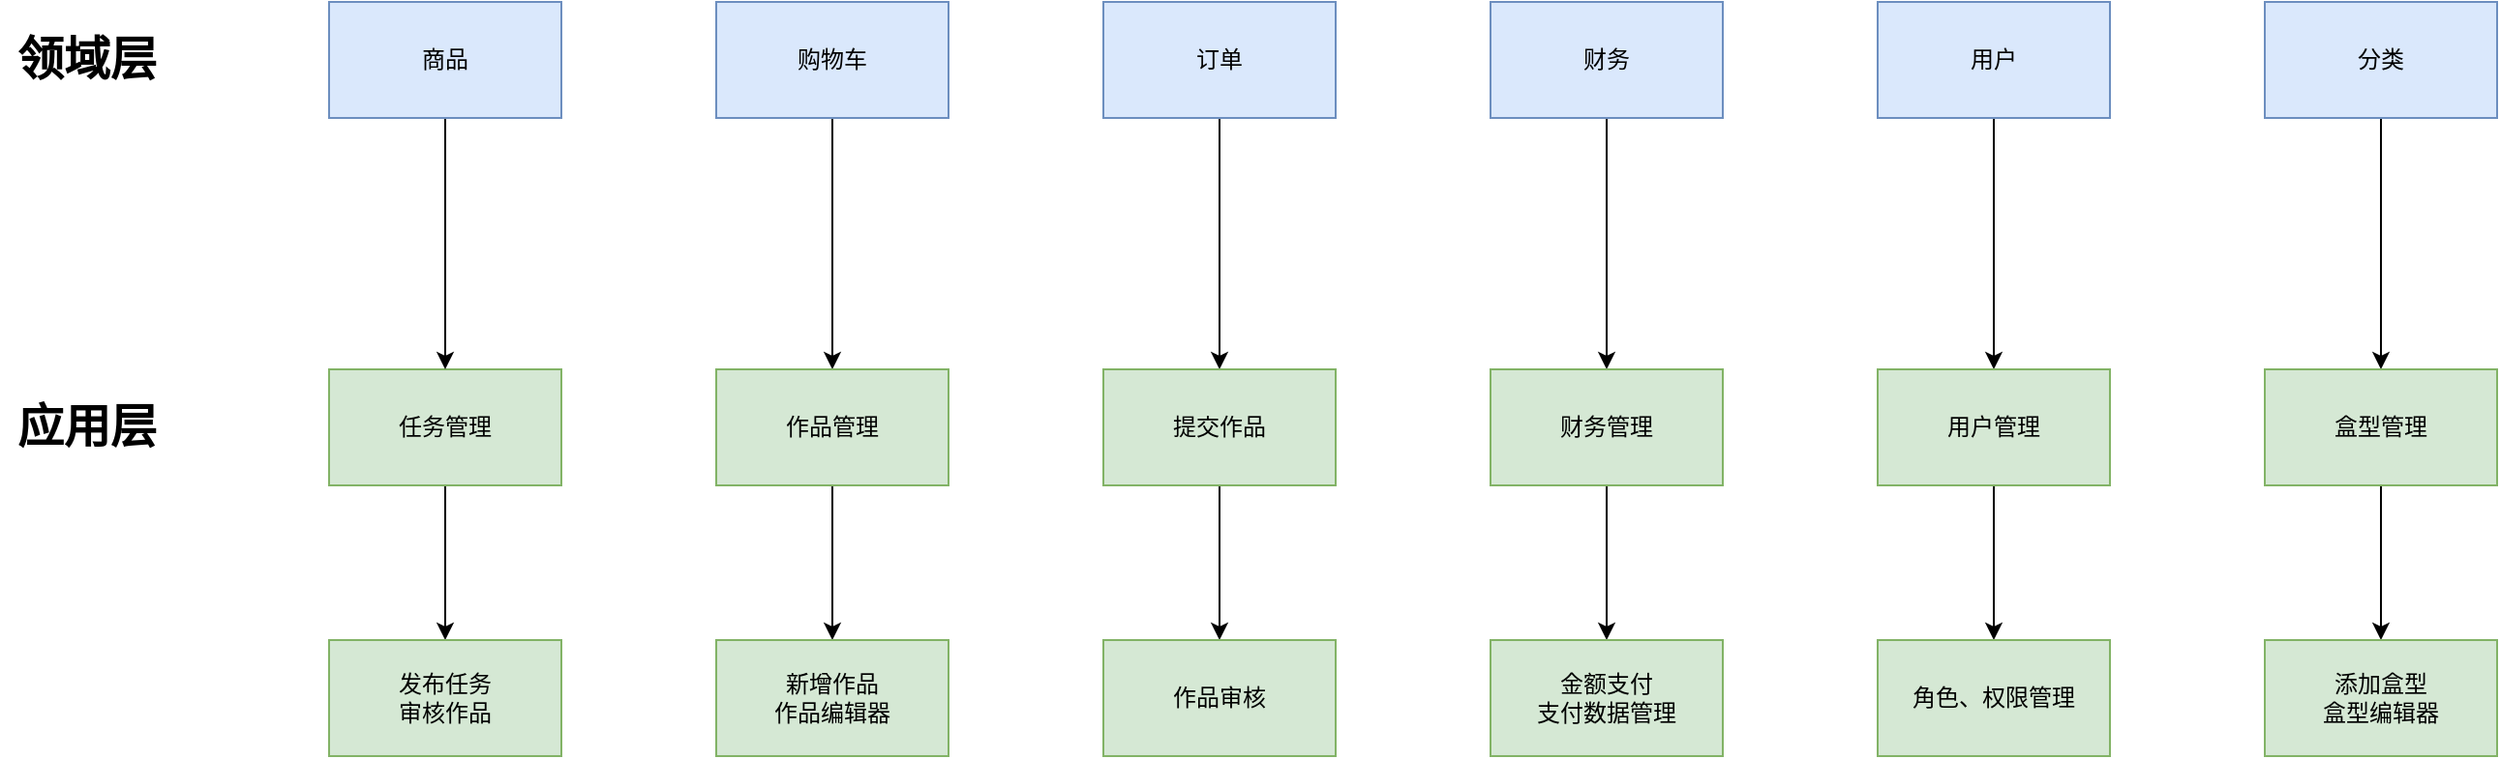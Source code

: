 <mxfile version="14.7.4" type="github">
  <diagram id="prtHgNgQTEPvFCAcTncT" name="Page-1">
    <mxGraphModel dx="2249" dy="744" grid="1" gridSize="10" guides="1" tooltips="1" connect="1" arrows="1" fold="1" page="1" pageScale="1" pageWidth="827" pageHeight="1169" math="0" shadow="0">
      <root>
        <mxCell id="0" />
        <mxCell id="1" parent="0" />
        <mxCell id="T7KhoSbm_cnwnL_aputI-23" value="" style="edgeStyle=orthogonalEdgeStyle;rounded=0;orthogonalLoop=1;jettySize=auto;html=1;" edge="1" parent="1" source="T7KhoSbm_cnwnL_aputI-1" target="T7KhoSbm_cnwnL_aputI-22">
          <mxGeometry relative="1" as="geometry" />
        </mxCell>
        <mxCell id="T7KhoSbm_cnwnL_aputI-1" value="任务管理" style="rounded=0;whiteSpace=wrap;html=1;fillColor=#d5e8d4;strokeColor=#82b366;" vertex="1" parent="1">
          <mxGeometry x="40" y="570" width="120" height="60" as="geometry" />
        </mxCell>
        <mxCell id="T7KhoSbm_cnwnL_aputI-2" value="&lt;h1&gt;&lt;font style=&quot;vertical-align: inherit&quot;&gt;&lt;font style=&quot;vertical-align: inherit&quot;&gt;&lt;font style=&quot;vertical-align: inherit&quot;&gt;&lt;font style=&quot;vertical-align: inherit&quot;&gt;&lt;font style=&quot;vertical-align: inherit&quot;&gt;&lt;font style=&quot;vertical-align: inherit&quot;&gt;应用层&lt;/font&gt;&lt;/font&gt;&lt;/font&gt;&lt;/font&gt;&lt;/font&gt;&lt;/font&gt;&lt;/h1&gt;" style="text;html=1;strokeColor=none;fillColor=none;align=center;verticalAlign=middle;whiteSpace=wrap;rounded=0;" vertex="1" parent="1">
          <mxGeometry x="-130" y="580" width="90" height="40" as="geometry" />
        </mxCell>
        <mxCell id="T7KhoSbm_cnwnL_aputI-3" value="&lt;h1&gt;&lt;font style=&quot;vertical-align: inherit&quot;&gt;&lt;font style=&quot;vertical-align: inherit&quot;&gt;&lt;font style=&quot;vertical-align: inherit&quot;&gt;&lt;font style=&quot;vertical-align: inherit&quot;&gt;&lt;font style=&quot;vertical-align: inherit&quot;&gt;&lt;font style=&quot;vertical-align: inherit&quot;&gt;&lt;font style=&quot;vertical-align: inherit&quot;&gt;&lt;font style=&quot;vertical-align: inherit&quot;&gt;领域层&lt;/font&gt;&lt;/font&gt;&lt;/font&gt;&lt;/font&gt;&lt;/font&gt;&lt;/font&gt;&lt;/font&gt;&lt;/font&gt;&lt;/h1&gt;" style="text;html=1;strokeColor=none;fillColor=none;align=center;verticalAlign=middle;whiteSpace=wrap;rounded=0;" vertex="1" parent="1">
          <mxGeometry x="-130" y="390" width="90" height="40" as="geometry" />
        </mxCell>
        <mxCell id="T7KhoSbm_cnwnL_aputI-13" style="edgeStyle=orthogonalEdgeStyle;rounded=0;orthogonalLoop=1;jettySize=auto;html=1;" edge="1" parent="1" source="T7KhoSbm_cnwnL_aputI-4" target="T7KhoSbm_cnwnL_aputI-1">
          <mxGeometry relative="1" as="geometry" />
        </mxCell>
        <mxCell id="T7KhoSbm_cnwnL_aputI-4" value="商品" style="rounded=0;whiteSpace=wrap;html=1;fillColor=#dae8fc;strokeColor=#6c8ebf;" vertex="1" parent="1">
          <mxGeometry x="40" y="380" width="120" height="60" as="geometry" />
        </mxCell>
        <mxCell id="T7KhoSbm_cnwnL_aputI-15" style="edgeStyle=orthogonalEdgeStyle;rounded=0;orthogonalLoop=1;jettySize=auto;html=1;" edge="1" parent="1" source="T7KhoSbm_cnwnL_aputI-5" target="T7KhoSbm_cnwnL_aputI-14">
          <mxGeometry relative="1" as="geometry" />
        </mxCell>
        <mxCell id="T7KhoSbm_cnwnL_aputI-5" value="订单" style="rounded=0;whiteSpace=wrap;html=1;fillColor=#dae8fc;strokeColor=#6c8ebf;" vertex="1" parent="1">
          <mxGeometry x="440" y="380" width="120" height="60" as="geometry" />
        </mxCell>
        <mxCell id="T7KhoSbm_cnwnL_aputI-19" style="edgeStyle=orthogonalEdgeStyle;rounded=0;orthogonalLoop=1;jettySize=auto;html=1;entryX=0.5;entryY=0;entryDx=0;entryDy=0;" edge="1" parent="1" source="T7KhoSbm_cnwnL_aputI-6" target="T7KhoSbm_cnwnL_aputI-16">
          <mxGeometry relative="1" as="geometry" />
        </mxCell>
        <mxCell id="T7KhoSbm_cnwnL_aputI-6" value="财务" style="rounded=0;whiteSpace=wrap;html=1;fillColor=#dae8fc;strokeColor=#6c8ebf;" vertex="1" parent="1">
          <mxGeometry x="640" y="380" width="120" height="60" as="geometry" />
        </mxCell>
        <mxCell id="T7KhoSbm_cnwnL_aputI-20" style="edgeStyle=orthogonalEdgeStyle;rounded=0;orthogonalLoop=1;jettySize=auto;html=1;entryX=0.5;entryY=0;entryDx=0;entryDy=0;" edge="1" parent="1" source="T7KhoSbm_cnwnL_aputI-7" target="T7KhoSbm_cnwnL_aputI-17">
          <mxGeometry relative="1" as="geometry" />
        </mxCell>
        <mxCell id="T7KhoSbm_cnwnL_aputI-7" value="用户" style="rounded=0;whiteSpace=wrap;html=1;fillColor=#dae8fc;strokeColor=#6c8ebf;" vertex="1" parent="1">
          <mxGeometry x="840" y="380" width="120" height="60" as="geometry" />
        </mxCell>
        <mxCell id="T7KhoSbm_cnwnL_aputI-21" style="edgeStyle=orthogonalEdgeStyle;rounded=0;orthogonalLoop=1;jettySize=auto;html=1;entryX=0.5;entryY=0;entryDx=0;entryDy=0;" edge="1" parent="1" source="T7KhoSbm_cnwnL_aputI-8" target="T7KhoSbm_cnwnL_aputI-18">
          <mxGeometry relative="1" as="geometry" />
        </mxCell>
        <mxCell id="T7KhoSbm_cnwnL_aputI-8" value="分类" style="rounded=0;whiteSpace=wrap;html=1;fillColor=#dae8fc;strokeColor=#6c8ebf;" vertex="1" parent="1">
          <mxGeometry x="1040" y="380" width="120" height="60" as="geometry" />
        </mxCell>
        <mxCell id="T7KhoSbm_cnwnL_aputI-26" value="" style="edgeStyle=orthogonalEdgeStyle;rounded=0;orthogonalLoop=1;jettySize=auto;html=1;" edge="1" parent="1" source="T7KhoSbm_cnwnL_aputI-14" target="T7KhoSbm_cnwnL_aputI-25">
          <mxGeometry relative="1" as="geometry" />
        </mxCell>
        <mxCell id="T7KhoSbm_cnwnL_aputI-14" value="提交作品" style="rounded=0;whiteSpace=wrap;html=1;fillColor=#d5e8d4;strokeColor=#82b366;" vertex="1" parent="1">
          <mxGeometry x="440" y="570" width="120" height="60" as="geometry" />
        </mxCell>
        <mxCell id="T7KhoSbm_cnwnL_aputI-33" value="" style="edgeStyle=orthogonalEdgeStyle;rounded=0;orthogonalLoop=1;jettySize=auto;html=1;" edge="1" parent="1" source="T7KhoSbm_cnwnL_aputI-16" target="T7KhoSbm_cnwnL_aputI-32">
          <mxGeometry relative="1" as="geometry" />
        </mxCell>
        <mxCell id="T7KhoSbm_cnwnL_aputI-16" value="财务管理" style="rounded=0;whiteSpace=wrap;html=1;fillColor=#d5e8d4;strokeColor=#82b366;" vertex="1" parent="1">
          <mxGeometry x="640" y="570" width="120" height="60" as="geometry" />
        </mxCell>
        <mxCell id="T7KhoSbm_cnwnL_aputI-35" value="" style="edgeStyle=orthogonalEdgeStyle;rounded=0;orthogonalLoop=1;jettySize=auto;html=1;" edge="1" parent="1" source="T7KhoSbm_cnwnL_aputI-17" target="T7KhoSbm_cnwnL_aputI-34">
          <mxGeometry relative="1" as="geometry" />
        </mxCell>
        <mxCell id="T7KhoSbm_cnwnL_aputI-17" value="用户管理" style="rounded=0;whiteSpace=wrap;html=1;fillColor=#d5e8d4;strokeColor=#82b366;" vertex="1" parent="1">
          <mxGeometry x="840" y="570" width="120" height="60" as="geometry" />
        </mxCell>
        <mxCell id="T7KhoSbm_cnwnL_aputI-37" value="" style="edgeStyle=orthogonalEdgeStyle;rounded=0;orthogonalLoop=1;jettySize=auto;html=1;" edge="1" parent="1" source="T7KhoSbm_cnwnL_aputI-18" target="T7KhoSbm_cnwnL_aputI-36">
          <mxGeometry relative="1" as="geometry" />
        </mxCell>
        <mxCell id="T7KhoSbm_cnwnL_aputI-18" value="盒型管理" style="rounded=0;whiteSpace=wrap;html=1;fillColor=#d5e8d4;strokeColor=#82b366;" vertex="1" parent="1">
          <mxGeometry x="1040" y="570" width="120" height="60" as="geometry" />
        </mxCell>
        <mxCell id="T7KhoSbm_cnwnL_aputI-22" value="发布任务&lt;br&gt;审核作品" style="rounded=0;whiteSpace=wrap;html=1;fillColor=#d5e8d4;strokeColor=#82b366;" vertex="1" parent="1">
          <mxGeometry x="40" y="710" width="120" height="60" as="geometry" />
        </mxCell>
        <mxCell id="T7KhoSbm_cnwnL_aputI-24" style="edgeStyle=orthogonalEdgeStyle;rounded=0;orthogonalLoop=1;jettySize=auto;html=1;exitX=0.5;exitY=1;exitDx=0;exitDy=0;" edge="1" parent="1" source="T7KhoSbm_cnwnL_aputI-1" target="T7KhoSbm_cnwnL_aputI-1">
          <mxGeometry relative="1" as="geometry" />
        </mxCell>
        <mxCell id="T7KhoSbm_cnwnL_aputI-25" value="作品审核" style="rounded=0;whiteSpace=wrap;html=1;fillColor=#d5e8d4;strokeColor=#82b366;" vertex="1" parent="1">
          <mxGeometry x="440" y="710" width="120" height="60" as="geometry" />
        </mxCell>
        <mxCell id="T7KhoSbm_cnwnL_aputI-27" style="edgeStyle=orthogonalEdgeStyle;rounded=0;orthogonalLoop=1;jettySize=auto;html=1;" edge="1" source="T7KhoSbm_cnwnL_aputI-28" target="T7KhoSbm_cnwnL_aputI-30" parent="1">
          <mxGeometry relative="1" as="geometry" />
        </mxCell>
        <mxCell id="T7KhoSbm_cnwnL_aputI-28" value="购物车" style="rounded=0;whiteSpace=wrap;html=1;fillColor=#dae8fc;strokeColor=#6c8ebf;" vertex="1" parent="1">
          <mxGeometry x="240" y="380" width="120" height="60" as="geometry" />
        </mxCell>
        <mxCell id="T7KhoSbm_cnwnL_aputI-29" value="" style="edgeStyle=orthogonalEdgeStyle;rounded=0;orthogonalLoop=1;jettySize=auto;html=1;" edge="1" source="T7KhoSbm_cnwnL_aputI-30" target="T7KhoSbm_cnwnL_aputI-31" parent="1">
          <mxGeometry relative="1" as="geometry" />
        </mxCell>
        <mxCell id="T7KhoSbm_cnwnL_aputI-30" value="作品管理" style="rounded=0;whiteSpace=wrap;html=1;fillColor=#d5e8d4;strokeColor=#82b366;" vertex="1" parent="1">
          <mxGeometry x="240" y="570" width="120" height="60" as="geometry" />
        </mxCell>
        <mxCell id="T7KhoSbm_cnwnL_aputI-31" value="新增作品&lt;br&gt;作品编辑器&lt;br&gt;" style="rounded=0;whiteSpace=wrap;html=1;fillColor=#d5e8d4;strokeColor=#82b366;" vertex="1" parent="1">
          <mxGeometry x="240" y="710" width="120" height="60" as="geometry" />
        </mxCell>
        <mxCell id="T7KhoSbm_cnwnL_aputI-32" value="金额支付&lt;br&gt;支付数据管理" style="rounded=0;whiteSpace=wrap;html=1;fillColor=#d5e8d4;strokeColor=#82b366;" vertex="1" parent="1">
          <mxGeometry x="640" y="710" width="120" height="60" as="geometry" />
        </mxCell>
        <mxCell id="T7KhoSbm_cnwnL_aputI-34" value="角色、权限管理" style="rounded=0;whiteSpace=wrap;html=1;fillColor=#d5e8d4;strokeColor=#82b366;" vertex="1" parent="1">
          <mxGeometry x="840" y="710" width="120" height="60" as="geometry" />
        </mxCell>
        <mxCell id="T7KhoSbm_cnwnL_aputI-36" value="添加盒型&lt;br&gt;盒型编辑器" style="rounded=0;whiteSpace=wrap;html=1;fillColor=#d5e8d4;strokeColor=#82b366;" vertex="1" parent="1">
          <mxGeometry x="1040" y="710" width="120" height="60" as="geometry" />
        </mxCell>
      </root>
    </mxGraphModel>
  </diagram>
</mxfile>
